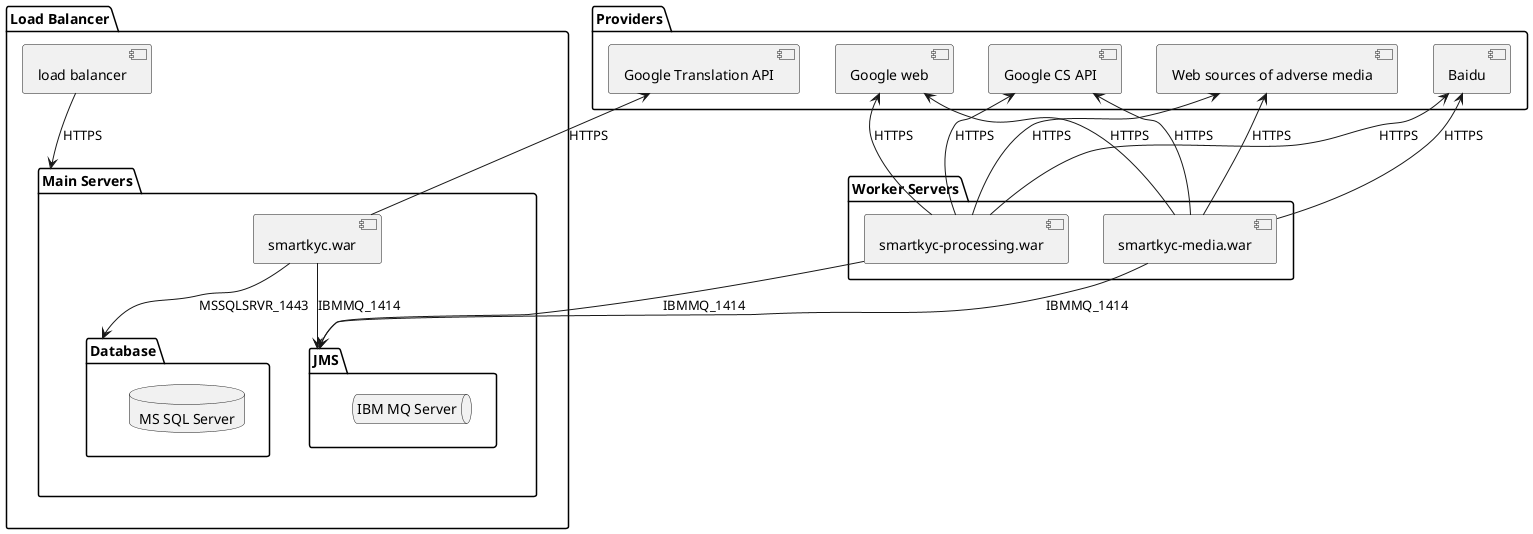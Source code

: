 @startuml

package "Load Balancer" {
    [load balancer] --> [Main Servers] : HTTPS
}


package "Main Servers" {
  [smartkyc.war]
  [smartkyc.war] --> [Database] : MSSQLSRVR_1443
  [smartkyc.war] --> [JMS] : IBMMQ_1414
}

package "Worker Servers" {
  [smartkyc-media.war] --> [JMS] : IBMMQ_1414
  [smartkyc-media.war]
  [smartkyc-processing.war] --> [JMS] : IBMMQ_1414
  [smartkyc-processing.war]
}

package "Providers" {
  [Google CS API] <-- [smartkyc-media.war] : HTTPS
  [Google CS API] <-- [smartkyc-processing.war] : HTTPS
  [Google web] <-- [smartkyc-media.war] : HTTPS
  [Google web] <-- [smartkyc-processing.war] : HTTPS
  [Baidu] <-- [smartkyc-media.war] : HTTPS
  [Baidu] <-- [smartkyc-processing.war] : HTTPS
  [Google Translation API] <-- [smartkyc.war] : HTTPS
  [Web sources of adverse media] <-- [smartkyc-media.war] : HTTPS
  [Web sources of adverse media] <-- [smartkyc-processing.war] : HTTPS
}


package "Database" {
    database "MS SQL Server" {
    }
}

package "JMS" {
    queue "IBM MQ Server" {
    }
}



@enduml